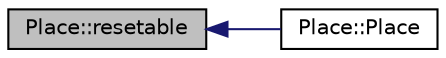 digraph "Place::resetable"
{
  edge [fontname="Helvetica",fontsize="10",labelfontname="Helvetica",labelfontsize="10"];
  node [fontname="Helvetica",fontsize="10",shape=record];
  rankdir="LR";
  Node1 [label="Place::resetable",height=0.2,width=0.4,color="black", fillcolor="grey75", style="filled", fontcolor="black"];
  Node1 -> Node2 [dir="back",color="midnightblue",fontsize="10",style="solid",fontname="Helvetica"];
  Node2 [label="Place::Place",height=0.2,width=0.4,color="black", fillcolor="white", style="filled",URL="$dd/d21/class_place.html#aaa5aeb5494e38f45e3b354ef85eefdf8"];
}
